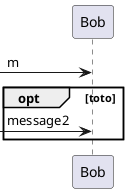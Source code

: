 {
  "sha1": "aockru78rj7btlaifo4wbonyde53k8f",
  "insertion": {
    "when": "2024-05-30T20:48:21.914Z",
    "user": "plantuml@gmail.com"
  }
}
@startuml
[-> Bob : m
opt toto
[-> Bob : message2
end
@enduml
